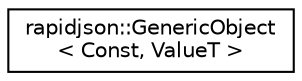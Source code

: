 digraph "Graphical Class Hierarchy"
{
 // INTERACTIVE_SVG=YES
 // LATEX_PDF_SIZE
  edge [fontname="Helvetica",fontsize="10",labelfontname="Helvetica",labelfontsize="10"];
  node [fontname="Helvetica",fontsize="10",shape=record];
  rankdir="LR";
  Node0 [label="rapidjson::GenericObject\l\< Const, ValueT \>",height=0.2,width=0.4,color="black", fillcolor="white", style="filled",URL="$classrapidjson_1_1_generic_object.html",tooltip="Helper class for accessing Value of object type."];
}
